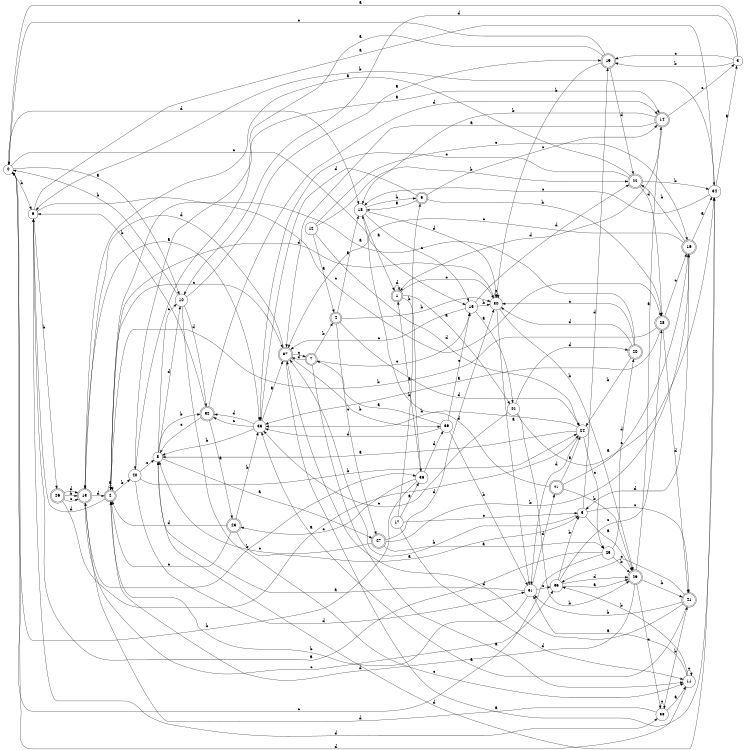 digraph n35_2 {
__start0 [label="" shape="none"];

rankdir=LR;
size="8,5";

s0 [style="filled", color="black", fillcolor="white" shape="circle", label="0"];
s1 [style="rounded,filled", color="black", fillcolor="white" shape="doublecircle", label="1"];
s2 [style="rounded,filled", color="black", fillcolor="white" shape="doublecircle", label="2"];
s3 [style="filled", color="black", fillcolor="white" shape="circle", label="3"];
s4 [style="rounded,filled", color="black", fillcolor="white" shape="doublecircle", label="4"];
s5 [style="filled", color="black", fillcolor="white" shape="circle", label="5"];
s6 [style="filled", color="black", fillcolor="white" shape="circle", label="6"];
s7 [style="rounded,filled", color="black", fillcolor="white" shape="doublecircle", label="7"];
s8 [style="filled", color="black", fillcolor="white" shape="circle", label="8"];
s9 [style="rounded,filled", color="black", fillcolor="white" shape="doublecircle", label="9"];
s10 [style="filled", color="black", fillcolor="white" shape="circle", label="10"];
s11 [style="filled", color="black", fillcolor="white" shape="circle", label="11"];
s12 [style="filled", color="black", fillcolor="white" shape="circle", label="12"];
s13 [style="rounded,filled", color="black", fillcolor="white" shape="doublecircle", label="13"];
s14 [style="rounded,filled", color="black", fillcolor="white" shape="doublecircle", label="14"];
s15 [style="filled", color="black", fillcolor="white" shape="circle", label="15"];
s16 [style="rounded,filled", color="black", fillcolor="white" shape="doublecircle", label="16"];
s17 [style="filled", color="black", fillcolor="white" shape="circle", label="17"];
s18 [style="filled", color="black", fillcolor="white" shape="circle", label="18"];
s19 [style="rounded,filled", color="black", fillcolor="white" shape="doublecircle", label="19"];
s20 [style="rounded,filled", color="black", fillcolor="white" shape="doublecircle", label="20"];
s21 [style="rounded,filled", color="black", fillcolor="white" shape="doublecircle", label="21"];
s22 [style="rounded,filled", color="black", fillcolor="white" shape="doublecircle", label="22"];
s23 [style="rounded,filled", color="black", fillcolor="white" shape="doublecircle", label="23"];
s24 [style="filled", color="black", fillcolor="white" shape="circle", label="24"];
s25 [style="filled", color="black", fillcolor="white" shape="circle", label="25"];
s26 [style="rounded,filled", color="black", fillcolor="white" shape="doublecircle", label="26"];
s27 [style="rounded,filled", color="black", fillcolor="white" shape="doublecircle", label="27"];
s28 [style="rounded,filled", color="black", fillcolor="white" shape="doublecircle", label="28"];
s29 [style="rounded,filled", color="black", fillcolor="white" shape="doublecircle", label="29"];
s30 [style="filled", color="black", fillcolor="white" shape="circle", label="30"];
s31 [style="filled", color="black", fillcolor="white" shape="circle", label="31"];
s32 [style="rounded,filled", color="black", fillcolor="white" shape="doublecircle", label="32"];
s33 [style="filled", color="black", fillcolor="white" shape="circle", label="33"];
s34 [style="filled", color="black", fillcolor="white" shape="circle", label="34"];
s35 [style="filled", color="black", fillcolor="white" shape="circle", label="35"];
s36 [style="filled", color="black", fillcolor="white" shape="circle", label="36"];
s37 [style="rounded,filled", color="black", fillcolor="white" shape="doublecircle", label="37"];
s38 [style="filled", color="black", fillcolor="white" shape="circle", label="38"];
s39 [style="filled", color="black", fillcolor="white" shape="circle", label="39"];
s40 [style="filled", color="black", fillcolor="white" shape="circle", label="40"];
s41 [style="rounded,filled", color="black", fillcolor="white" shape="doublecircle", label="41"];
s42 [style="filled", color="black", fillcolor="white" shape="circle", label="42"];
s0 -> s10 [label="a"];
s0 -> s6 [label="b"];
s0 -> s15 [label="c"];
s0 -> s18 [label="d"];
s1 -> s42 [label="a"];
s1 -> s36 [label="b"];
s1 -> s30 [label="c"];
s1 -> s1 [label="d"];
s2 -> s2 [label="a"];
s2 -> s40 [label="b"];
s2 -> s37 [label="c"];
s2 -> s6 [label="d"];
s3 -> s0 [label="a"];
s3 -> s19 [label="b"];
s3 -> s19 [label="c"];
s3 -> s10 [label="d"];
s4 -> s18 [label="a"];
s4 -> s30 [label="b"];
s4 -> s27 [label="c"];
s4 -> s24 [label="d"];
s5 -> s29 [label="a"];
s5 -> s37 [label="b"];
s5 -> s41 [label="c"];
s5 -> s19 [label="d"];
s6 -> s34 [label="a"];
s6 -> s26 [label="b"];
s6 -> s28 [label="c"];
s6 -> s38 [label="d"];
s7 -> s11 [label="a"];
s7 -> s4 [label="b"];
s7 -> s15 [label="c"];
s7 -> s37 [label="d"];
s8 -> s27 [label="a"];
s8 -> s32 [label="b"];
s8 -> s10 [label="c"];
s8 -> s10 [label="d"];
s9 -> s18 [label="a"];
s9 -> s28 [label="b"];
s9 -> s14 [label="c"];
s9 -> s33 [label="d"];
s10 -> s19 [label="a"];
s10 -> s0 [label="b"];
s10 -> s11 [label="c"];
s10 -> s32 [label="d"];
s11 -> s31 [label="a"];
s11 -> s35 [label="b"];
s11 -> s11 [label="c"];
s11 -> s0 [label="d"];
s12 -> s4 [label="a"];
s12 -> s22 [label="b"];
s12 -> s16 [label="c"];
s12 -> s24 [label="d"];
s13 -> s33 [label="a"];
s13 -> s36 [label="b"];
s13 -> s35 [label="c"];
s13 -> s2 [label="d"];
s14 -> s37 [label="a"];
s14 -> s18 [label="b"];
s14 -> s3 [label="c"];
s14 -> s1 [label="d"];
s15 -> s42 [label="a"];
s15 -> s30 [label="b"];
s15 -> s37 [label="c"];
s15 -> s22 [label="d"];
s16 -> s34 [label="a"];
s16 -> s22 [label="b"];
s16 -> s37 [label="c"];
s16 -> s5 [label="d"];
s17 -> s36 [label="a"];
s17 -> s9 [label="b"];
s17 -> s5 [label="c"];
s17 -> s11 [label="d"];
s18 -> s1 [label="a"];
s18 -> s9 [label="b"];
s18 -> s15 [label="c"];
s18 -> s30 [label="d"];
s19 -> s40 [label="a"];
s19 -> s30 [label="b"];
s19 -> s0 [label="c"];
s19 -> s22 [label="d"];
s20 -> s2 [label="a"];
s20 -> s24 [label="b"];
s20 -> s30 [label="c"];
s20 -> s30 [label="d"];
s21 -> s24 [label="a"];
s21 -> s29 [label="b"];
s21 -> s16 [label="c"];
s21 -> s18 [label="d"];
s22 -> s13 [label="a"];
s22 -> s34 [label="b"];
s22 -> s33 [label="c"];
s22 -> s28 [label="d"];
s23 -> s5 [label="a"];
s23 -> s33 [label="b"];
s23 -> s2 [label="c"];
s23 -> s2 [label="d"];
s24 -> s8 [label="a"];
s24 -> s33 [label="b"];
s24 -> s25 [label="c"];
s24 -> s31 [label="d"];
s25 -> s6 [label="a"];
s25 -> s29 [label="b"];
s25 -> s0 [label="c"];
s25 -> s20 [label="d"];
s26 -> s24 [label="a"];
s26 -> s13 [label="b"];
s26 -> s13 [label="c"];
s26 -> s13 [label="d"];
s27 -> s25 [label="a"];
s27 -> s16 [label="b"];
s27 -> s8 [label="c"];
s27 -> s30 [label="d"];
s28 -> s33 [label="a"];
s28 -> s2 [label="b"];
s28 -> s16 [label="c"];
s28 -> s41 [label="d"];
s29 -> s14 [label="a"];
s29 -> s41 [label="b"];
s29 -> s38 [label="c"];
s29 -> s2 [label="d"];
s30 -> s31 [label="a"];
s30 -> s29 [label="b"];
s30 -> s30 [label="c"];
s30 -> s2 [label="d"];
s31 -> s8 [label="a"];
s31 -> s2 [label="b"];
s31 -> s35 [label="c"];
s31 -> s21 [label="d"];
s32 -> s23 [label="a"];
s32 -> s6 [label="b"];
s32 -> s8 [label="c"];
s32 -> s14 [label="d"];
s33 -> s37 [label="a"];
s33 -> s8 [label="b"];
s33 -> s32 [label="c"];
s33 -> s32 [label="d"];
s34 -> s3 [label="a"];
s34 -> s6 [label="b"];
s34 -> s18 [label="c"];
s34 -> s8 [label="d"];
s35 -> s29 [label="a"];
s35 -> s5 [label="b"];
s35 -> s28 [label="c"];
s35 -> s29 [label="d"];
s36 -> s1 [label="a"];
s36 -> s0 [label="b"];
s36 -> s23 [label="c"];
s36 -> s39 [label="d"];
s37 -> s34 [label="a"];
s37 -> s39 [label="b"];
s37 -> s7 [label="c"];
s37 -> s13 [label="d"];
s38 -> s11 [label="a"];
s38 -> s41 [label="b"];
s38 -> s38 [label="c"];
s38 -> s13 [label="d"];
s39 -> s7 [label="a"];
s39 -> s31 [label="b"];
s39 -> s15 [label="c"];
s39 -> s33 [label="d"];
s40 -> s14 [label="a"];
s40 -> s24 [label="b"];
s40 -> s8 [label="c"];
s40 -> s31 [label="d"];
s41 -> s33 [label="a"];
s41 -> s31 [label="b"];
s41 -> s35 [label="c"];
s41 -> s37 [label="d"];
s42 -> s34 [label="a"];
s42 -> s29 [label="b"];
s42 -> s33 [label="c"];
s42 -> s20 [label="d"];

}